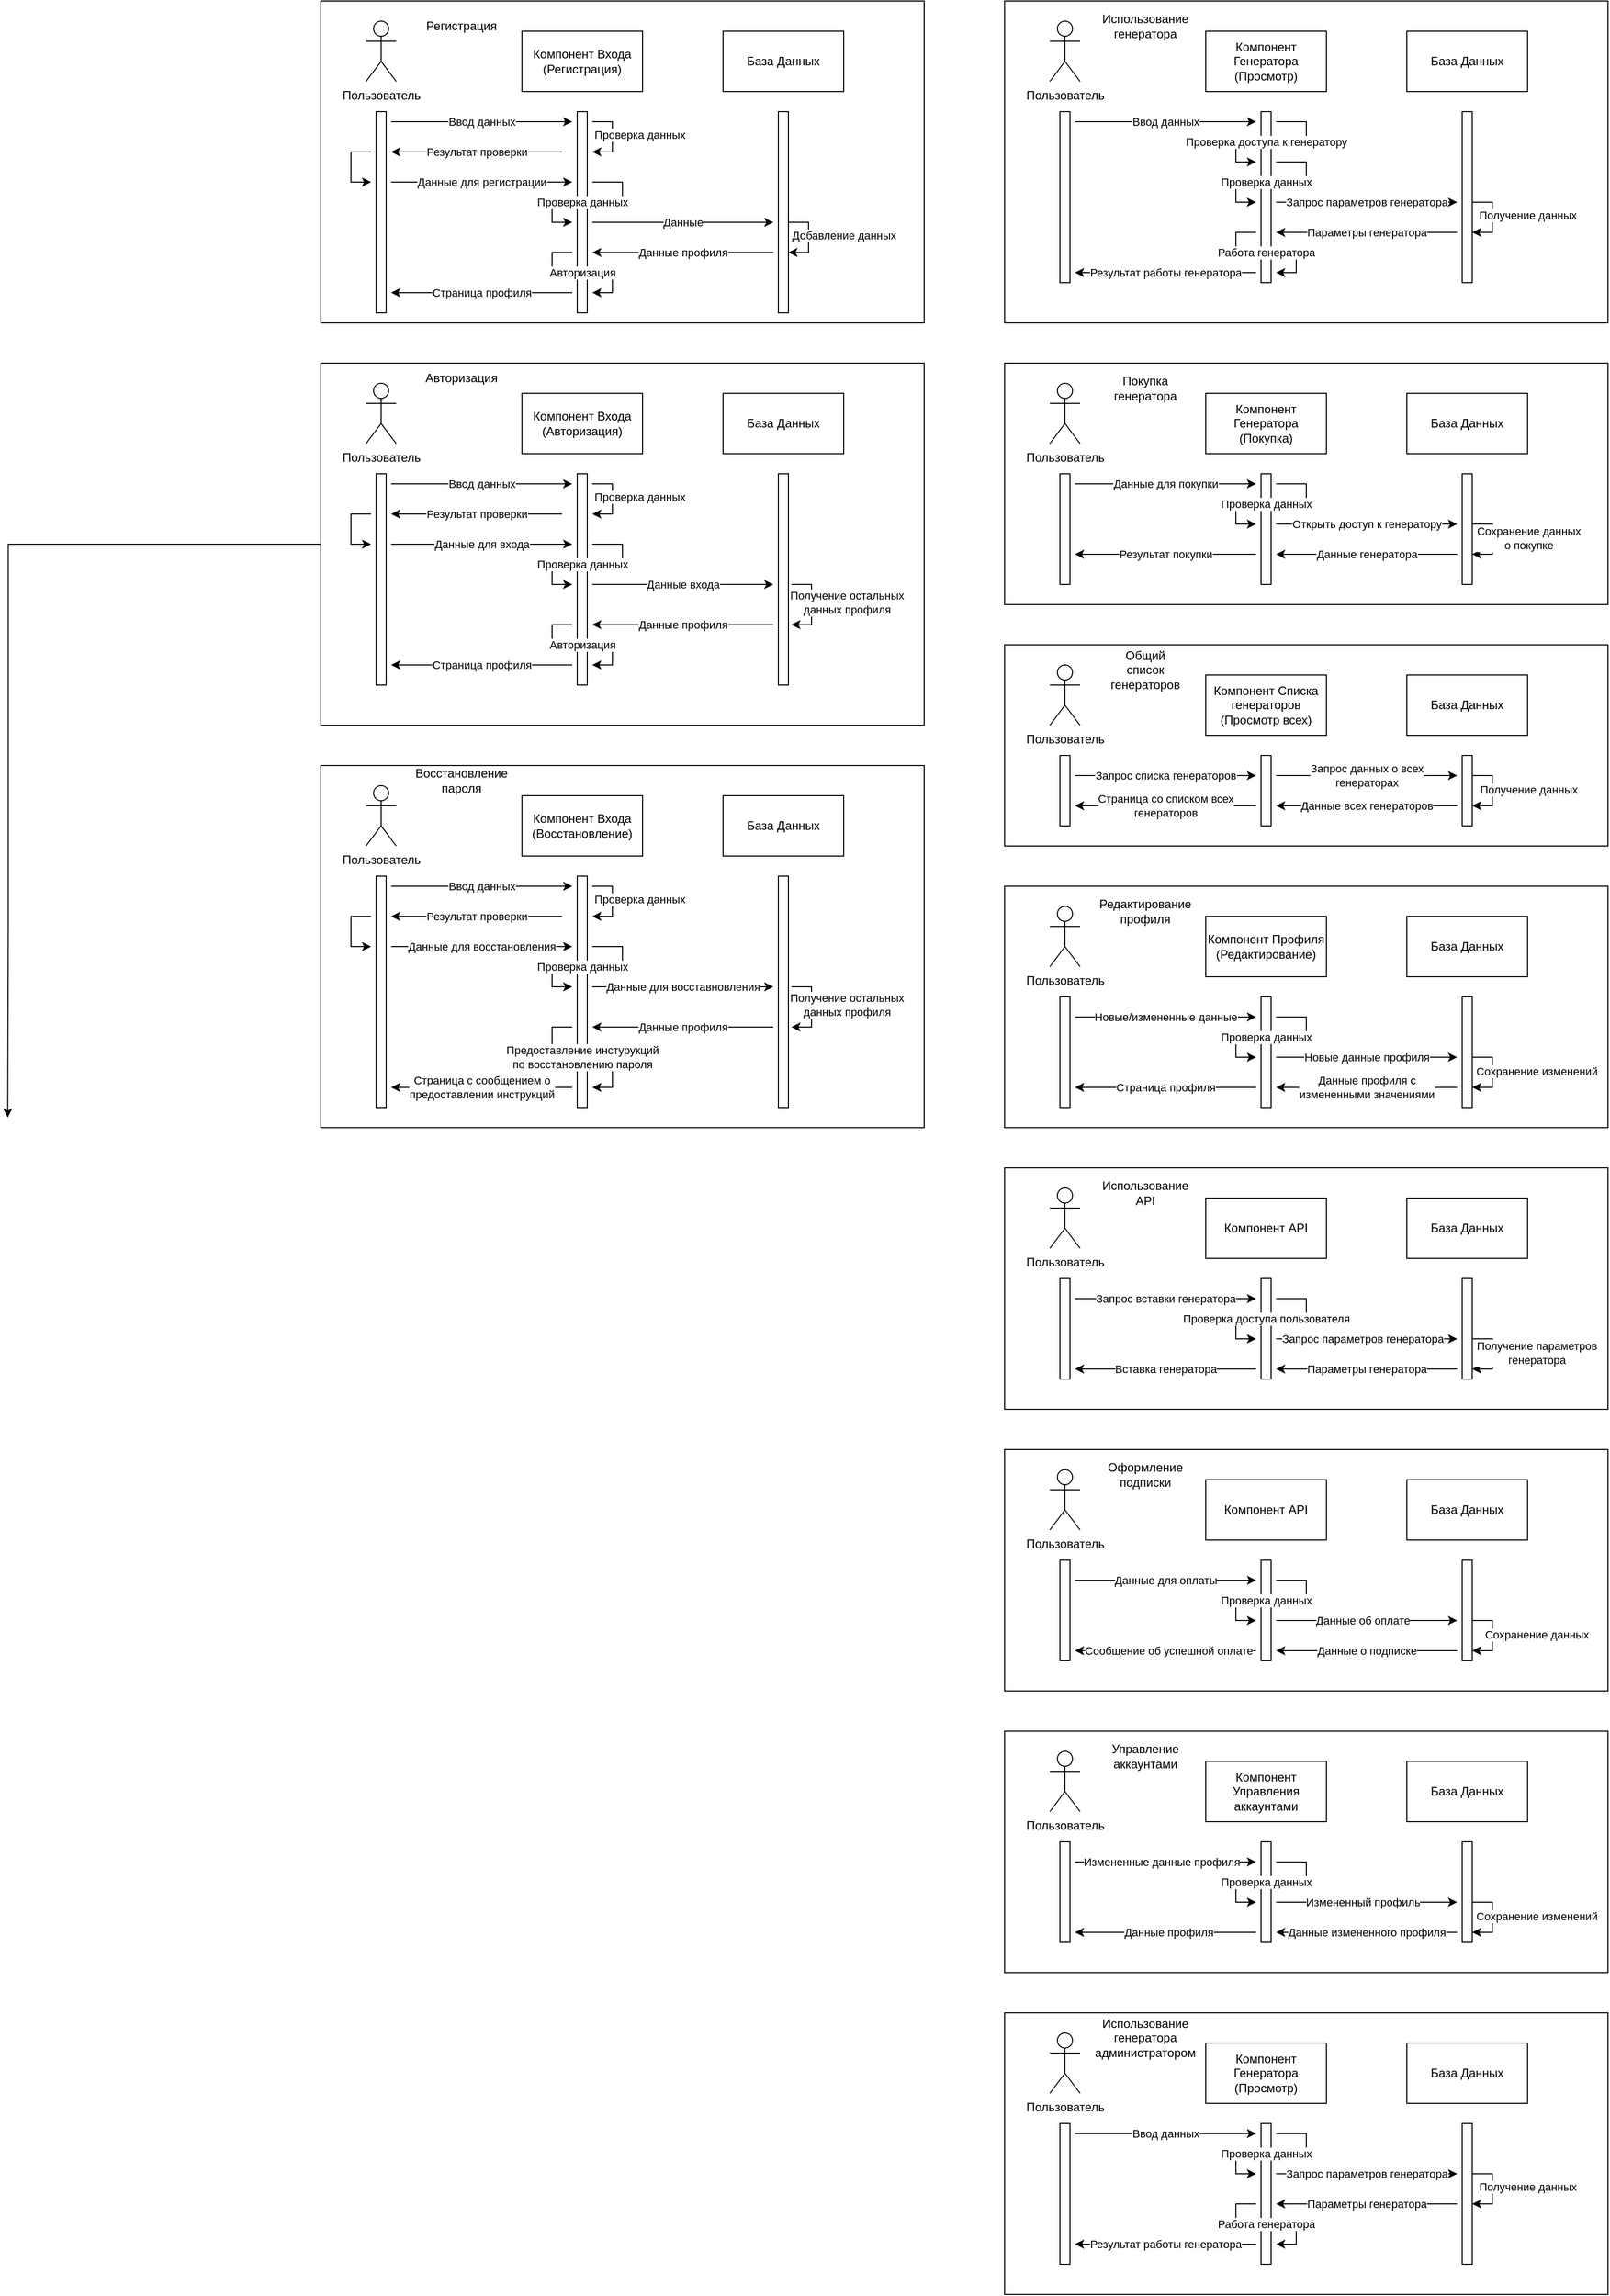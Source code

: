 <mxfile version="17.4.2" type="device"><diagram id="N3y6X8F_3pMNxECGd1Wg" name="Page-1"><mxGraphModel dx="1839" dy="544" grid="1" gridSize="10" guides="1" tooltips="1" connect="1" arrows="1" fold="1" page="1" pageScale="1" pageWidth="850" pageHeight="1100" math="0" shadow="0"><root><mxCell id="0"/><mxCell id="1" parent="0"/><mxCell id="42OPfH6J8jw1HaXNY0h3-43" value="" style="rounded=0;whiteSpace=wrap;html=1;" parent="1" vertex="1"><mxGeometry y="760" width="600" height="360" as="geometry"/></mxCell><mxCell id="4PQsZORwAGR7z9I_tKoc-88" style="edgeStyle=orthogonalEdgeStyle;rounded=0;orthogonalLoop=1;jettySize=auto;html=1;" edge="1" parent="1" source="42OPfH6J8jw1HaXNY0h3-20"><mxGeometry relative="1" as="geometry"><mxPoint x="-311.333" y="1110" as="targetPoint"/></mxGeometry></mxCell><mxCell id="42OPfH6J8jw1HaXNY0h3-20" value="" style="rounded=0;whiteSpace=wrap;html=1;" parent="1" vertex="1"><mxGeometry y="360" width="600" height="360" as="geometry"/></mxCell><mxCell id="42OPfH6J8jw1HaXNY0h3-7" value="" style="rounded=0;whiteSpace=wrap;html=1;" parent="1" vertex="1"><mxGeometry width="600" height="320" as="geometry"/></mxCell><mxCell id="3yTvDWksJrXvDdEzycyD-7" value="Пользователь" style="shape=umlActor;verticalLabelPosition=bottom;verticalAlign=top;html=1;outlineConnect=0;" parent="1" vertex="1"><mxGeometry x="45" y="20" width="30" height="60" as="geometry"/></mxCell><mxCell id="3yTvDWksJrXvDdEzycyD-9" value="Компонент Входа&lt;br&gt;(Регистрация)" style="rounded=0;whiteSpace=wrap;html=1;" parent="1" vertex="1"><mxGeometry x="200" y="30" width="120" height="60" as="geometry"/></mxCell><mxCell id="3yTvDWksJrXvDdEzycyD-12" value="База Данных" style="rounded=0;whiteSpace=wrap;html=1;" parent="1" vertex="1"><mxGeometry x="400" y="30" width="120" height="60" as="geometry"/></mxCell><mxCell id="3yTvDWksJrXvDdEzycyD-13" value="" style="rounded=0;whiteSpace=wrap;html=1;" parent="1" vertex="1"><mxGeometry x="255" y="110" width="10" height="200" as="geometry"/></mxCell><mxCell id="3yTvDWksJrXvDdEzycyD-16" value="" style="rounded=0;whiteSpace=wrap;html=1;" parent="1" vertex="1"><mxGeometry x="455" y="110" width="10" height="200" as="geometry"/></mxCell><mxCell id="3yTvDWksJrXvDdEzycyD-19" value="Ввод данных" style="endArrow=classic;html=1;rounded=0;" parent="1" edge="1"><mxGeometry width="50" height="50" relative="1" as="geometry"><mxPoint x="70" y="120" as="sourcePoint"/><mxPoint x="250" y="120" as="targetPoint"/></mxGeometry></mxCell><mxCell id="3yTvDWksJrXvDdEzycyD-22" value="Проверка данных" style="endArrow=classic;html=1;rounded=0;" parent="1" edge="1"><mxGeometry x="-0.057" y="27" width="50" height="50" relative="1" as="geometry"><mxPoint x="270" y="120" as="sourcePoint"/><mxPoint x="270" y="150" as="targetPoint"/><Array as="points"><mxPoint x="290" y="120"/><mxPoint x="290" y="150"/></Array><mxPoint as="offset"/></mxGeometry></mxCell><mxCell id="3yTvDWksJrXvDdEzycyD-23" value="Результат проверки" style="endArrow=classic;html=1;rounded=0;" parent="1" edge="1"><mxGeometry width="50" height="50" relative="1" as="geometry"><mxPoint x="240" y="150" as="sourcePoint"/><mxPoint x="70" y="150" as="targetPoint"/></mxGeometry></mxCell><mxCell id="3yTvDWksJrXvDdEzycyD-24" value="Данные для регистрации" style="endArrow=classic;html=1;rounded=0;" parent="1" edge="1"><mxGeometry width="50" height="50" relative="1" as="geometry"><mxPoint x="70" y="180" as="sourcePoint"/><mxPoint x="250" y="180" as="targetPoint"/></mxGeometry></mxCell><mxCell id="3yTvDWksJrXvDdEzycyD-25" value="" style="endArrow=classic;html=1;rounded=0;" parent="1" edge="1"><mxGeometry width="50" height="50" relative="1" as="geometry"><mxPoint x="50" y="150" as="sourcePoint"/><mxPoint x="50" y="180" as="targetPoint"/><Array as="points"><mxPoint x="30" y="150"/><mxPoint x="30" y="180"/></Array></mxGeometry></mxCell><mxCell id="3yTvDWksJrXvDdEzycyD-27" value="Данные" style="endArrow=classic;html=1;rounded=0;" parent="1" edge="1"><mxGeometry width="50" height="50" relative="1" as="geometry"><mxPoint x="270" y="220" as="sourcePoint"/><mxPoint x="450" y="220" as="targetPoint"/></mxGeometry></mxCell><mxCell id="3yTvDWksJrXvDdEzycyD-28" value="Проверка данных" style="endArrow=classic;html=1;rounded=0;" parent="1" edge="1"><mxGeometry x="0.125" width="50" height="50" relative="1" as="geometry"><mxPoint x="270" y="180" as="sourcePoint"/><mxPoint x="250" y="220" as="targetPoint"/><Array as="points"><mxPoint x="300" y="180"/><mxPoint x="300" y="200"/><mxPoint x="230" y="200"/><mxPoint x="230" y="220"/></Array><mxPoint as="offset"/></mxGeometry></mxCell><mxCell id="3yTvDWksJrXvDdEzycyD-30" value="Добавление данных" style="endArrow=classic;html=1;rounded=0;" parent="1" edge="1"><mxGeometry x="-0.057" y="35" width="50" height="50" relative="1" as="geometry"><mxPoint x="465" y="220.0" as="sourcePoint"/><mxPoint x="465" y="250" as="targetPoint"/><Array as="points"><mxPoint x="485" y="220"/><mxPoint x="485" y="250"/></Array><mxPoint as="offset"/></mxGeometry></mxCell><mxCell id="3yTvDWksJrXvDdEzycyD-31" value="Данные профиля" style="endArrow=classic;html=1;rounded=0;" parent="1" edge="1"><mxGeometry width="50" height="50" relative="1" as="geometry"><mxPoint x="450" y="250" as="sourcePoint"/><mxPoint x="270" y="250" as="targetPoint"/></mxGeometry></mxCell><mxCell id="3yTvDWksJrXvDdEzycyD-35" value="Авторизация" style="endArrow=classic;html=1;rounded=0;" parent="1" edge="1"><mxGeometry width="50" height="50" relative="1" as="geometry"><mxPoint x="250" y="250" as="sourcePoint"/><mxPoint x="270" y="290" as="targetPoint"/><Array as="points"><mxPoint x="230" y="250"/><mxPoint x="230" y="270"/><mxPoint x="290" y="270"/><mxPoint x="290" y="290"/></Array><mxPoint as="offset"/></mxGeometry></mxCell><mxCell id="3yTvDWksJrXvDdEzycyD-39" value="Страница профиля" style="endArrow=classic;html=1;rounded=0;" parent="1" edge="1"><mxGeometry width="50" height="50" relative="1" as="geometry"><mxPoint x="250" y="290" as="sourcePoint"/><mxPoint x="70" y="290" as="targetPoint"/></mxGeometry></mxCell><mxCell id="3yTvDWksJrXvDdEzycyD-40" value="" style="rounded=0;whiteSpace=wrap;html=1;" parent="1" vertex="1"><mxGeometry x="55" y="110" width="10" height="200" as="geometry"/></mxCell><mxCell id="42OPfH6J8jw1HaXNY0h3-1" value="Пользователь" style="shape=umlActor;verticalLabelPosition=bottom;verticalAlign=top;html=1;outlineConnect=0;" parent="1" vertex="1"><mxGeometry x="45" y="380" width="30" height="60" as="geometry"/></mxCell><mxCell id="42OPfH6J8jw1HaXNY0h3-2" value="Компонент Входа&lt;br&gt;(Авторизация)" style="rounded=0;whiteSpace=wrap;html=1;" parent="1" vertex="1"><mxGeometry x="200" y="390" width="120" height="60" as="geometry"/></mxCell><mxCell id="42OPfH6J8jw1HaXNY0h3-3" value="База Данных" style="rounded=0;whiteSpace=wrap;html=1;" parent="1" vertex="1"><mxGeometry x="400" y="390" width="120" height="60" as="geometry"/></mxCell><mxCell id="42OPfH6J8jw1HaXNY0h3-4" value="" style="rounded=0;whiteSpace=wrap;html=1;" parent="1" vertex="1"><mxGeometry x="455" y="470" width="10" height="210" as="geometry"/></mxCell><mxCell id="42OPfH6J8jw1HaXNY0h3-5" value="" style="rounded=0;whiteSpace=wrap;html=1;" parent="1" vertex="1"><mxGeometry x="255" y="470" width="10" height="210" as="geometry"/></mxCell><mxCell id="42OPfH6J8jw1HaXNY0h3-6" value="" style="rounded=0;whiteSpace=wrap;html=1;" parent="1" vertex="1"><mxGeometry x="55" y="470" width="10" height="210" as="geometry"/></mxCell><mxCell id="42OPfH6J8jw1HaXNY0h3-8" value="Регистрация" style="text;html=1;strokeColor=none;fillColor=none;align=center;verticalAlign=middle;whiteSpace=wrap;rounded=0;" parent="1" vertex="1"><mxGeometry x="110" y="10" width="60" height="30" as="geometry"/></mxCell><mxCell id="42OPfH6J8jw1HaXNY0h3-10" value="Авторизация" style="text;html=1;strokeColor=none;fillColor=none;align=center;verticalAlign=middle;whiteSpace=wrap;rounded=0;" parent="1" vertex="1"><mxGeometry x="110" y="360" width="60" height="30" as="geometry"/></mxCell><mxCell id="42OPfH6J8jw1HaXNY0h3-11" value="Ввод данных" style="endArrow=classic;html=1;rounded=0;" parent="1" edge="1"><mxGeometry width="50" height="50" relative="1" as="geometry"><mxPoint x="70" y="480" as="sourcePoint"/><mxPoint x="250.0" y="480" as="targetPoint"/></mxGeometry></mxCell><mxCell id="42OPfH6J8jw1HaXNY0h3-12" value="Проверка данных" style="endArrow=classic;html=1;rounded=0;" parent="1" edge="1"><mxGeometry x="-0.057" y="27" width="50" height="50" relative="1" as="geometry"><mxPoint x="270" y="480" as="sourcePoint"/><mxPoint x="270" y="510" as="targetPoint"/><Array as="points"><mxPoint x="290" y="480"/><mxPoint x="290" y="510"/></Array><mxPoint as="offset"/></mxGeometry></mxCell><mxCell id="42OPfH6J8jw1HaXNY0h3-13" value="Результат проверки" style="endArrow=classic;html=1;rounded=0;" parent="1" edge="1"><mxGeometry width="50" height="50" relative="1" as="geometry"><mxPoint x="240" y="510" as="sourcePoint"/><mxPoint x="70" y="510" as="targetPoint"/></mxGeometry></mxCell><mxCell id="42OPfH6J8jw1HaXNY0h3-14" value="" style="endArrow=classic;html=1;rounded=0;" parent="1" edge="1"><mxGeometry width="50" height="50" relative="1" as="geometry"><mxPoint x="50" y="510" as="sourcePoint"/><mxPoint x="50" y="540" as="targetPoint"/><Array as="points"><mxPoint x="30" y="510"/><mxPoint x="30" y="540"/></Array></mxGeometry></mxCell><mxCell id="42OPfH6J8jw1HaXNY0h3-15" value="Данные для входа" style="endArrow=classic;html=1;rounded=0;" parent="1" edge="1"><mxGeometry width="50" height="50" relative="1" as="geometry"><mxPoint x="70" y="540" as="sourcePoint"/><mxPoint x="250" y="540" as="targetPoint"/></mxGeometry></mxCell><mxCell id="42OPfH6J8jw1HaXNY0h3-16" value="Проверка данных" style="endArrow=classic;html=1;rounded=0;" parent="1" edge="1"><mxGeometry x="0.125" width="50" height="50" relative="1" as="geometry"><mxPoint x="270" y="540" as="sourcePoint"/><mxPoint x="250" y="580" as="targetPoint"/><Array as="points"><mxPoint x="300" y="540"/><mxPoint x="300" y="560"/><mxPoint x="230" y="560"/><mxPoint x="230" y="580"/></Array><mxPoint as="offset"/></mxGeometry></mxCell><mxCell id="42OPfH6J8jw1HaXNY0h3-17" value="Данные входа" style="endArrow=classic;html=1;rounded=0;" parent="1" edge="1"><mxGeometry width="50" height="50" relative="1" as="geometry"><mxPoint x="270" y="580" as="sourcePoint"/><mxPoint x="450" y="580" as="targetPoint"/></mxGeometry></mxCell><mxCell id="42OPfH6J8jw1HaXNY0h3-18" value="Получение остальных&lt;br&gt;данных профиля" style="endArrow=classic;html=1;rounded=0;" parent="1" edge="1"><mxGeometry x="-0.057" y="35" width="50" height="50" relative="1" as="geometry"><mxPoint x="468" y="580" as="sourcePoint"/><mxPoint x="468" y="620" as="targetPoint"/><Array as="points"><mxPoint x="488" y="580"/><mxPoint x="488" y="620"/></Array><mxPoint as="offset"/></mxGeometry></mxCell><mxCell id="42OPfH6J8jw1HaXNY0h3-21" value="Данные профиля" style="endArrow=classic;html=1;rounded=0;" parent="1" edge="1"><mxGeometry width="50" height="50" relative="1" as="geometry"><mxPoint x="450" y="620" as="sourcePoint"/><mxPoint x="270" y="620" as="targetPoint"/></mxGeometry></mxCell><mxCell id="42OPfH6J8jw1HaXNY0h3-22" value="Авторизация" style="endArrow=classic;html=1;rounded=0;" parent="1" edge="1"><mxGeometry width="50" height="50" relative="1" as="geometry"><mxPoint x="250" y="620" as="sourcePoint"/><mxPoint x="270" y="660" as="targetPoint"/><Array as="points"><mxPoint x="230" y="620"/><mxPoint x="230" y="640"/><mxPoint x="290" y="640"/><mxPoint x="290" y="660"/></Array><mxPoint as="offset"/></mxGeometry></mxCell><mxCell id="42OPfH6J8jw1HaXNY0h3-23" value="Страница профиля" style="endArrow=classic;html=1;rounded=0;" parent="1" edge="1"><mxGeometry width="50" height="50" relative="1" as="geometry"><mxPoint x="250" y="660" as="sourcePoint"/><mxPoint x="70" y="660" as="targetPoint"/></mxGeometry></mxCell><mxCell id="42OPfH6J8jw1HaXNY0h3-25" value="Пользователь" style="shape=umlActor;verticalLabelPosition=bottom;verticalAlign=top;html=1;outlineConnect=0;" parent="1" vertex="1"><mxGeometry x="45" y="780" width="30" height="60" as="geometry"/></mxCell><mxCell id="42OPfH6J8jw1HaXNY0h3-26" value="Компонент Входа&lt;br&gt;(Восстановление)" style="rounded=0;whiteSpace=wrap;html=1;" parent="1" vertex="1"><mxGeometry x="200" y="790" width="120" height="60" as="geometry"/></mxCell><mxCell id="42OPfH6J8jw1HaXNY0h3-27" value="База Данных" style="rounded=0;whiteSpace=wrap;html=1;" parent="1" vertex="1"><mxGeometry x="400" y="790" width="120" height="60" as="geometry"/></mxCell><mxCell id="42OPfH6J8jw1HaXNY0h3-28" value="" style="rounded=0;whiteSpace=wrap;html=1;" parent="1" vertex="1"><mxGeometry x="455" y="870" width="10" height="230" as="geometry"/></mxCell><mxCell id="42OPfH6J8jw1HaXNY0h3-29" value="" style="rounded=0;whiteSpace=wrap;html=1;" parent="1" vertex="1"><mxGeometry x="255" y="870" width="10" height="230" as="geometry"/></mxCell><mxCell id="42OPfH6J8jw1HaXNY0h3-30" value="" style="rounded=0;whiteSpace=wrap;html=1;" parent="1" vertex="1"><mxGeometry x="55" y="870" width="10" height="230" as="geometry"/></mxCell><mxCell id="42OPfH6J8jw1HaXNY0h3-31" value="Восстановление&lt;br&gt;пароля" style="text;html=1;strokeColor=none;fillColor=none;align=center;verticalAlign=middle;whiteSpace=wrap;rounded=0;" parent="1" vertex="1"><mxGeometry x="110" y="760" width="60" height="30" as="geometry"/></mxCell><mxCell id="42OPfH6J8jw1HaXNY0h3-32" value="Ввод данных" style="endArrow=classic;html=1;rounded=0;" parent="1" edge="1"><mxGeometry width="50" height="50" relative="1" as="geometry"><mxPoint x="70" y="880" as="sourcePoint"/><mxPoint x="250" y="880" as="targetPoint"/></mxGeometry></mxCell><mxCell id="42OPfH6J8jw1HaXNY0h3-33" value="Проверка данных" style="endArrow=classic;html=1;rounded=0;" parent="1" edge="1"><mxGeometry x="-0.057" y="27" width="50" height="50" relative="1" as="geometry"><mxPoint x="270" y="880" as="sourcePoint"/><mxPoint x="270" y="910" as="targetPoint"/><Array as="points"><mxPoint x="290" y="880"/><mxPoint x="290" y="910"/></Array><mxPoint as="offset"/></mxGeometry></mxCell><mxCell id="42OPfH6J8jw1HaXNY0h3-34" value="Результат проверки" style="endArrow=classic;html=1;rounded=0;" parent="1" edge="1"><mxGeometry width="50" height="50" relative="1" as="geometry"><mxPoint x="240" y="910" as="sourcePoint"/><mxPoint x="70" y="910" as="targetPoint"/></mxGeometry></mxCell><mxCell id="42OPfH6J8jw1HaXNY0h3-35" value="" style="endArrow=classic;html=1;rounded=0;" parent="1" edge="1"><mxGeometry width="50" height="50" relative="1" as="geometry"><mxPoint x="50" y="910" as="sourcePoint"/><mxPoint x="50" y="940" as="targetPoint"/><Array as="points"><mxPoint x="30" y="910"/><mxPoint x="30" y="940"/></Array></mxGeometry></mxCell><mxCell id="42OPfH6J8jw1HaXNY0h3-36" value="Данные для восстановления" style="endArrow=classic;html=1;rounded=0;" parent="1" edge="1"><mxGeometry width="50" height="50" relative="1" as="geometry"><mxPoint x="70" y="940" as="sourcePoint"/><mxPoint x="250" y="940" as="targetPoint"/></mxGeometry></mxCell><mxCell id="42OPfH6J8jw1HaXNY0h3-37" value="Проверка данных" style="endArrow=classic;html=1;rounded=0;" parent="1" edge="1"><mxGeometry x="0.125" width="50" height="50" relative="1" as="geometry"><mxPoint x="270" y="940" as="sourcePoint"/><mxPoint x="250" y="980" as="targetPoint"/><Array as="points"><mxPoint x="300" y="940"/><mxPoint x="300" y="960"/><mxPoint x="230" y="960"/><mxPoint x="230" y="980"/></Array><mxPoint as="offset"/></mxGeometry></mxCell><mxCell id="42OPfH6J8jw1HaXNY0h3-38" value="Данные для восставновления" style="endArrow=classic;html=1;rounded=0;" parent="1" edge="1"><mxGeometry width="50" height="50" relative="1" as="geometry"><mxPoint x="270" y="980" as="sourcePoint"/><mxPoint x="450" y="980" as="targetPoint"/></mxGeometry></mxCell><mxCell id="42OPfH6J8jw1HaXNY0h3-39" value="Получение остальных&lt;br&gt;данных профиля" style="endArrow=classic;html=1;rounded=0;" parent="1" edge="1"><mxGeometry x="-0.057" y="35" width="50" height="50" relative="1" as="geometry"><mxPoint x="468.0" y="980" as="sourcePoint"/><mxPoint x="468.0" y="1020" as="targetPoint"/><Array as="points"><mxPoint x="488" y="980"/><mxPoint x="488" y="1020"/></Array><mxPoint as="offset"/></mxGeometry></mxCell><mxCell id="42OPfH6J8jw1HaXNY0h3-40" value="Данные профиля" style="endArrow=classic;html=1;rounded=0;" parent="1" edge="1"><mxGeometry width="50" height="50" relative="1" as="geometry"><mxPoint x="450" y="1020" as="sourcePoint"/><mxPoint x="270" y="1020" as="targetPoint"/></mxGeometry></mxCell><mxCell id="42OPfH6J8jw1HaXNY0h3-41" value="Предоставление инстурукций &lt;br&gt;по восстановлению пароля" style="endArrow=classic;html=1;rounded=0;" parent="1" edge="1"><mxGeometry width="50" height="50" relative="1" as="geometry"><mxPoint x="250" y="1020" as="sourcePoint"/><mxPoint x="270" y="1080" as="targetPoint"/><Array as="points"><mxPoint x="230" y="1020"/><mxPoint x="230" y="1050"/><mxPoint x="290" y="1050"/><mxPoint x="290" y="1080"/></Array><mxPoint as="offset"/></mxGeometry></mxCell><mxCell id="42OPfH6J8jw1HaXNY0h3-42" value="Страница с сообщением о&lt;br&gt;предоставлении инструкций" style="endArrow=classic;html=1;rounded=0;" parent="1" edge="1"><mxGeometry width="50" height="50" relative="1" as="geometry"><mxPoint x="250" y="1080" as="sourcePoint"/><mxPoint x="70" y="1080" as="targetPoint"/></mxGeometry></mxCell><mxCell id="42OPfH6J8jw1HaXNY0h3-44" value="" style="rounded=0;whiteSpace=wrap;html=1;" parent="1" vertex="1"><mxGeometry x="680" width="600" height="320" as="geometry"/></mxCell><mxCell id="42OPfH6J8jw1HaXNY0h3-45" value="Пользователь" style="shape=umlActor;verticalLabelPosition=bottom;verticalAlign=top;html=1;outlineConnect=0;" parent="1" vertex="1"><mxGeometry x="725" y="20" width="30" height="60" as="geometry"/></mxCell><mxCell id="42OPfH6J8jw1HaXNY0h3-46" value="Компонент Генератора&lt;br&gt;(Просмотр)" style="rounded=0;whiteSpace=wrap;html=1;" parent="1" vertex="1"><mxGeometry x="880" y="30" width="120" height="60" as="geometry"/></mxCell><mxCell id="42OPfH6J8jw1HaXNY0h3-47" value="База Данных" style="rounded=0;whiteSpace=wrap;html=1;" parent="1" vertex="1"><mxGeometry x="1080" y="30" width="120" height="60" as="geometry"/></mxCell><mxCell id="42OPfH6J8jw1HaXNY0h3-48" value="" style="rounded=0;whiteSpace=wrap;html=1;" parent="1" vertex="1"><mxGeometry x="935" y="110" width="10" height="170" as="geometry"/></mxCell><mxCell id="42OPfH6J8jw1HaXNY0h3-49" value="" style="rounded=0;whiteSpace=wrap;html=1;" parent="1" vertex="1"><mxGeometry x="1135" y="110" width="10" height="170" as="geometry"/></mxCell><mxCell id="42OPfH6J8jw1HaXNY0h3-50" value="Ввод данных" style="endArrow=classic;html=1;rounded=0;" parent="1" edge="1"><mxGeometry width="50" height="50" relative="1" as="geometry"><mxPoint x="750" y="120" as="sourcePoint"/><mxPoint x="930" y="120" as="targetPoint"/></mxGeometry></mxCell><mxCell id="42OPfH6J8jw1HaXNY0h3-55" value="Запрос параметров генератора" style="endArrow=classic;html=1;rounded=0;" parent="1" edge="1"><mxGeometry width="50" height="50" relative="1" as="geometry"><mxPoint x="950" y="200" as="sourcePoint"/><mxPoint x="1130" y="200" as="targetPoint"/></mxGeometry></mxCell><mxCell id="42OPfH6J8jw1HaXNY0h3-56" value="Проверка доступа к генератору" style="endArrow=classic;html=1;rounded=0;" parent="1" edge="1"><mxGeometry x="0.125" width="50" height="50" relative="1" as="geometry"><mxPoint x="950" y="120" as="sourcePoint"/><mxPoint x="930" y="160" as="targetPoint"/><Array as="points"><mxPoint x="980" y="120"/><mxPoint x="980" y="140"/><mxPoint x="910" y="140"/><mxPoint x="910" y="160"/></Array><mxPoint as="offset"/></mxGeometry></mxCell><mxCell id="42OPfH6J8jw1HaXNY0h3-57" value="Получение данных" style="endArrow=classic;html=1;rounded=0;" parent="1" edge="1"><mxGeometry x="-0.057" y="35" width="50" height="50" relative="1" as="geometry"><mxPoint x="1145" y="200" as="sourcePoint"/><mxPoint x="1145" y="230" as="targetPoint"/><Array as="points"><mxPoint x="1165" y="200"/><mxPoint x="1165" y="230"/></Array><mxPoint as="offset"/></mxGeometry></mxCell><mxCell id="42OPfH6J8jw1HaXNY0h3-58" value="Параметры генератора" style="endArrow=classic;html=1;rounded=0;" parent="1" edge="1"><mxGeometry width="50" height="50" relative="1" as="geometry"><mxPoint x="1130" y="230" as="sourcePoint"/><mxPoint x="950" y="230" as="targetPoint"/></mxGeometry></mxCell><mxCell id="42OPfH6J8jw1HaXNY0h3-59" value="Работа генератора" style="endArrow=classic;html=1;rounded=0;" parent="1" edge="1"><mxGeometry width="50" height="50" relative="1" as="geometry"><mxPoint x="930" y="230" as="sourcePoint"/><mxPoint x="950" y="270" as="targetPoint"/><Array as="points"><mxPoint x="910" y="230"/><mxPoint x="910" y="250"/><mxPoint x="970" y="250"/><mxPoint x="970" y="270"/></Array><mxPoint as="offset"/></mxGeometry></mxCell><mxCell id="42OPfH6J8jw1HaXNY0h3-60" value="Результат работы генератора" style="endArrow=classic;html=1;rounded=0;" parent="1" edge="1"><mxGeometry width="50" height="50" relative="1" as="geometry"><mxPoint x="930" y="270" as="sourcePoint"/><mxPoint x="750" y="270" as="targetPoint"/></mxGeometry></mxCell><mxCell id="42OPfH6J8jw1HaXNY0h3-61" value="" style="rounded=0;whiteSpace=wrap;html=1;" parent="1" vertex="1"><mxGeometry x="735" y="110" width="10" height="170" as="geometry"/></mxCell><mxCell id="42OPfH6J8jw1HaXNY0h3-62" value="Использование&lt;br&gt;генератора" style="text;html=1;strokeColor=none;fillColor=none;align=center;verticalAlign=middle;whiteSpace=wrap;rounded=0;" parent="1" vertex="1"><mxGeometry x="790" y="10" width="60" height="30" as="geometry"/></mxCell><mxCell id="42OPfH6J8jw1HaXNY0h3-64" value="" style="rounded=0;whiteSpace=wrap;html=1;" parent="1" vertex="1"><mxGeometry x="680" y="360" width="600" height="240" as="geometry"/></mxCell><mxCell id="42OPfH6J8jw1HaXNY0h3-65" value="Пользователь" style="shape=umlActor;verticalLabelPosition=bottom;verticalAlign=top;html=1;outlineConnect=0;" parent="1" vertex="1"><mxGeometry x="725" y="380" width="30" height="60" as="geometry"/></mxCell><mxCell id="42OPfH6J8jw1HaXNY0h3-66" value="Компонент Генератора&lt;br&gt;(Покупка)" style="rounded=0;whiteSpace=wrap;html=1;" parent="1" vertex="1"><mxGeometry x="880" y="390" width="120" height="60" as="geometry"/></mxCell><mxCell id="42OPfH6J8jw1HaXNY0h3-67" value="База Данных" style="rounded=0;whiteSpace=wrap;html=1;" parent="1" vertex="1"><mxGeometry x="1080" y="390" width="120" height="60" as="geometry"/></mxCell><mxCell id="42OPfH6J8jw1HaXNY0h3-68" value="" style="rounded=0;whiteSpace=wrap;html=1;" parent="1" vertex="1"><mxGeometry x="935" y="470" width="10" height="110" as="geometry"/></mxCell><mxCell id="42OPfH6J8jw1HaXNY0h3-69" value="" style="rounded=0;whiteSpace=wrap;html=1;" parent="1" vertex="1"><mxGeometry x="1135" y="470" width="10" height="110" as="geometry"/></mxCell><mxCell id="42OPfH6J8jw1HaXNY0h3-70" value="Данные для покупки" style="endArrow=classic;html=1;rounded=0;" parent="1" edge="1"><mxGeometry width="50" height="50" relative="1" as="geometry"><mxPoint x="750" y="480" as="sourcePoint"/><mxPoint x="930" y="480" as="targetPoint"/></mxGeometry></mxCell><mxCell id="42OPfH6J8jw1HaXNY0h3-71" value="Открыть доступ к генератору" style="endArrow=classic;html=1;rounded=0;" parent="1" edge="1"><mxGeometry width="50" height="50" relative="1" as="geometry"><mxPoint x="950" y="520" as="sourcePoint"/><mxPoint x="1130" y="520" as="targetPoint"/></mxGeometry></mxCell><mxCell id="42OPfH6J8jw1HaXNY0h3-72" value="Проверка данных" style="endArrow=classic;html=1;rounded=0;" parent="1" edge="1"><mxGeometry x="0.125" width="50" height="50" relative="1" as="geometry"><mxPoint x="950" y="480" as="sourcePoint"/><mxPoint x="930" y="520" as="targetPoint"/><Array as="points"><mxPoint x="980" y="480"/><mxPoint x="980" y="500"/><mxPoint x="910" y="500"/><mxPoint x="910" y="520"/></Array><mxPoint as="offset"/></mxGeometry></mxCell><mxCell id="42OPfH6J8jw1HaXNY0h3-73" value="Сохранение данных &lt;br&gt;о покупке" style="endArrow=classic;html=1;rounded=0;" parent="1" edge="1"><mxGeometry x="-0.029" y="36" width="50" height="50" relative="1" as="geometry"><mxPoint x="1145" y="520" as="sourcePoint"/><mxPoint x="1145" y="550" as="targetPoint"/><Array as="points"><mxPoint x="1165" y="520"/><mxPoint x="1165" y="550"/></Array><mxPoint as="offset"/></mxGeometry></mxCell><mxCell id="42OPfH6J8jw1HaXNY0h3-74" value="Данные генератора" style="endArrow=classic;html=1;rounded=0;" parent="1" edge="1"><mxGeometry width="50" height="50" relative="1" as="geometry"><mxPoint x="1130" y="550" as="sourcePoint"/><mxPoint x="950" y="550" as="targetPoint"/><Array as="points"><mxPoint x="1040" y="550"/></Array></mxGeometry></mxCell><mxCell id="42OPfH6J8jw1HaXNY0h3-76" value="Результат покупки" style="endArrow=classic;html=1;rounded=0;" parent="1" edge="1"><mxGeometry width="50" height="50" relative="1" as="geometry"><mxPoint x="930" y="550" as="sourcePoint"/><mxPoint x="750" y="550" as="targetPoint"/></mxGeometry></mxCell><mxCell id="42OPfH6J8jw1HaXNY0h3-77" value="" style="rounded=0;whiteSpace=wrap;html=1;" parent="1" vertex="1"><mxGeometry x="735" y="470" width="10" height="110" as="geometry"/></mxCell><mxCell id="42OPfH6J8jw1HaXNY0h3-78" value="Покупка&lt;br&gt;генератора" style="text;html=1;strokeColor=none;fillColor=none;align=center;verticalAlign=middle;whiteSpace=wrap;rounded=0;" parent="1" vertex="1"><mxGeometry x="790" y="370" width="60" height="30" as="geometry"/></mxCell><mxCell id="42OPfH6J8jw1HaXNY0h3-79" value="" style="rounded=0;whiteSpace=wrap;html=1;" parent="1" vertex="1"><mxGeometry x="680" y="640" width="600" height="200" as="geometry"/></mxCell><mxCell id="42OPfH6J8jw1HaXNY0h3-80" value="Пользователь" style="shape=umlActor;verticalLabelPosition=bottom;verticalAlign=top;html=1;outlineConnect=0;" parent="1" vertex="1"><mxGeometry x="725" y="660" width="30" height="60" as="geometry"/></mxCell><mxCell id="42OPfH6J8jw1HaXNY0h3-81" value="Компонент Списка генераторов&lt;br&gt;(Просмотр всех)" style="rounded=0;whiteSpace=wrap;html=1;" parent="1" vertex="1"><mxGeometry x="880" y="670" width="120" height="60" as="geometry"/></mxCell><mxCell id="42OPfH6J8jw1HaXNY0h3-82" value="База Данных" style="rounded=0;whiteSpace=wrap;html=1;" parent="1" vertex="1"><mxGeometry x="1080" y="670" width="120" height="60" as="geometry"/></mxCell><mxCell id="42OPfH6J8jw1HaXNY0h3-83" value="" style="rounded=0;whiteSpace=wrap;html=1;" parent="1" vertex="1"><mxGeometry x="935" y="750" width="10" height="70" as="geometry"/></mxCell><mxCell id="42OPfH6J8jw1HaXNY0h3-84" value="" style="rounded=0;whiteSpace=wrap;html=1;" parent="1" vertex="1"><mxGeometry x="1135" y="750" width="10" height="70" as="geometry"/></mxCell><mxCell id="42OPfH6J8jw1HaXNY0h3-85" value="Запрос списка генераторов" style="endArrow=classic;html=1;rounded=0;" parent="1" edge="1"><mxGeometry width="50" height="50" relative="1" as="geometry"><mxPoint x="750" y="770" as="sourcePoint"/><mxPoint x="930" y="770" as="targetPoint"/></mxGeometry></mxCell><mxCell id="42OPfH6J8jw1HaXNY0h3-86" value="Запрос данных о всех&lt;br&gt;генераторах" style="endArrow=classic;html=1;rounded=0;" parent="1" edge="1"><mxGeometry width="50" height="50" relative="1" as="geometry"><mxPoint x="950" y="770" as="sourcePoint"/><mxPoint x="1130" y="770" as="targetPoint"/></mxGeometry></mxCell><mxCell id="42OPfH6J8jw1HaXNY0h3-88" value="Получение данных" style="endArrow=classic;html=1;rounded=0;" parent="1" edge="1"><mxGeometry x="-0.029" y="36" width="50" height="50" relative="1" as="geometry"><mxPoint x="1145" y="770" as="sourcePoint"/><mxPoint x="1145" y="800" as="targetPoint"/><Array as="points"><mxPoint x="1165" y="770"/><mxPoint x="1165" y="800"/></Array><mxPoint as="offset"/></mxGeometry></mxCell><mxCell id="42OPfH6J8jw1HaXNY0h3-89" value="Данные всех генераторов" style="endArrow=classic;html=1;rounded=0;" parent="1" edge="1"><mxGeometry width="50" height="50" relative="1" as="geometry"><mxPoint x="1130" y="800" as="sourcePoint"/><mxPoint x="950" y="800" as="targetPoint"/><Array as="points"><mxPoint x="1040" y="800"/></Array></mxGeometry></mxCell><mxCell id="42OPfH6J8jw1HaXNY0h3-90" value="Страница со списком всех&lt;br&gt;генераторов" style="endArrow=classic;html=1;rounded=0;" parent="1" edge="1"><mxGeometry width="50" height="50" relative="1" as="geometry"><mxPoint x="930" y="800" as="sourcePoint"/><mxPoint x="750" y="800" as="targetPoint"/></mxGeometry></mxCell><mxCell id="42OPfH6J8jw1HaXNY0h3-91" value="" style="rounded=0;whiteSpace=wrap;html=1;" parent="1" vertex="1"><mxGeometry x="735" y="750" width="10" height="70" as="geometry"/></mxCell><mxCell id="42OPfH6J8jw1HaXNY0h3-92" value="Общий список генераторов" style="text;html=1;strokeColor=none;fillColor=none;align=center;verticalAlign=middle;whiteSpace=wrap;rounded=0;" parent="1" vertex="1"><mxGeometry x="790" y="650" width="60" height="30" as="geometry"/></mxCell><mxCell id="4PQsZORwAGR7z9I_tKoc-1" value="" style="rounded=0;whiteSpace=wrap;html=1;" vertex="1" parent="1"><mxGeometry x="680" y="880" width="600" height="240" as="geometry"/></mxCell><mxCell id="4PQsZORwAGR7z9I_tKoc-2" value="Пользователь" style="shape=umlActor;verticalLabelPosition=bottom;verticalAlign=top;html=1;outlineConnect=0;" vertex="1" parent="1"><mxGeometry x="725" y="900" width="30" height="60" as="geometry"/></mxCell><mxCell id="4PQsZORwAGR7z9I_tKoc-3" value="Компонент Профиля&lt;br&gt;(Редактирование)" style="rounded=0;whiteSpace=wrap;html=1;" vertex="1" parent="1"><mxGeometry x="880" y="910" width="120" height="60" as="geometry"/></mxCell><mxCell id="4PQsZORwAGR7z9I_tKoc-4" value="База Данных" style="rounded=0;whiteSpace=wrap;html=1;" vertex="1" parent="1"><mxGeometry x="1080" y="910" width="120" height="60" as="geometry"/></mxCell><mxCell id="4PQsZORwAGR7z9I_tKoc-5" value="" style="rounded=0;whiteSpace=wrap;html=1;" vertex="1" parent="1"><mxGeometry x="935" y="990" width="10" height="110" as="geometry"/></mxCell><mxCell id="4PQsZORwAGR7z9I_tKoc-6" value="" style="rounded=0;whiteSpace=wrap;html=1;" vertex="1" parent="1"><mxGeometry x="1135" y="990" width="10" height="110" as="geometry"/></mxCell><mxCell id="4PQsZORwAGR7z9I_tKoc-7" value="Новые/измененные данные" style="endArrow=classic;html=1;rounded=0;" edge="1" parent="1"><mxGeometry width="50" height="50" relative="1" as="geometry"><mxPoint x="750" y="1010.0" as="sourcePoint"/><mxPoint x="930" y="1010.0" as="targetPoint"/></mxGeometry></mxCell><mxCell id="4PQsZORwAGR7z9I_tKoc-8" value="Новые данные профиля" style="endArrow=classic;html=1;rounded=0;" edge="1" parent="1"><mxGeometry width="50" height="50" relative="1" as="geometry"><mxPoint x="950" y="1050.0" as="sourcePoint"/><mxPoint x="1130" y="1050.0" as="targetPoint"/></mxGeometry></mxCell><mxCell id="4PQsZORwAGR7z9I_tKoc-9" value="Сохранение изменений" style="endArrow=classic;html=1;rounded=0;" edge="1" parent="1"><mxGeometry x="-0.029" y="44" width="50" height="50" relative="1" as="geometry"><mxPoint x="1145" y="1050.0" as="sourcePoint"/><mxPoint x="1145" y="1080.0" as="targetPoint"/><Array as="points"><mxPoint x="1165" y="1050"/><mxPoint x="1165" y="1080"/></Array><mxPoint as="offset"/></mxGeometry></mxCell><mxCell id="4PQsZORwAGR7z9I_tKoc-10" value="Данные профиля с&lt;br&gt;измененными значениями" style="endArrow=classic;html=1;rounded=0;" edge="1" parent="1"><mxGeometry width="50" height="50" relative="1" as="geometry"><mxPoint x="1130" y="1080.0" as="sourcePoint"/><mxPoint x="950" y="1080.0" as="targetPoint"/><Array as="points"><mxPoint x="1040" y="1080"/></Array></mxGeometry></mxCell><mxCell id="4PQsZORwAGR7z9I_tKoc-11" value="Страница профиля" style="endArrow=classic;html=1;rounded=0;" edge="1" parent="1"><mxGeometry width="50" height="50" relative="1" as="geometry"><mxPoint x="930" y="1080.0" as="sourcePoint"/><mxPoint x="750" y="1080.0" as="targetPoint"/></mxGeometry></mxCell><mxCell id="4PQsZORwAGR7z9I_tKoc-12" value="" style="rounded=0;whiteSpace=wrap;html=1;" vertex="1" parent="1"><mxGeometry x="735" y="990" width="10" height="110" as="geometry"/></mxCell><mxCell id="4PQsZORwAGR7z9I_tKoc-13" value="Редактирование профиля" style="text;html=1;strokeColor=none;fillColor=none;align=center;verticalAlign=middle;whiteSpace=wrap;rounded=0;" vertex="1" parent="1"><mxGeometry x="790" y="890" width="60" height="30" as="geometry"/></mxCell><mxCell id="4PQsZORwAGR7z9I_tKoc-14" value="" style="rounded=0;whiteSpace=wrap;html=1;" vertex="1" parent="1"><mxGeometry x="680" y="1160" width="600" height="240" as="geometry"/></mxCell><mxCell id="4PQsZORwAGR7z9I_tKoc-15" value="Пользователь" style="shape=umlActor;verticalLabelPosition=bottom;verticalAlign=top;html=1;outlineConnect=0;" vertex="1" parent="1"><mxGeometry x="725" y="1180" width="30" height="60" as="geometry"/></mxCell><mxCell id="4PQsZORwAGR7z9I_tKoc-16" value="Компонент API" style="rounded=0;whiteSpace=wrap;html=1;" vertex="1" parent="1"><mxGeometry x="880" y="1190" width="120" height="60" as="geometry"/></mxCell><mxCell id="4PQsZORwAGR7z9I_tKoc-17" value="База Данных" style="rounded=0;whiteSpace=wrap;html=1;" vertex="1" parent="1"><mxGeometry x="1080" y="1190" width="120" height="60" as="geometry"/></mxCell><mxCell id="4PQsZORwAGR7z9I_tKoc-18" value="" style="rounded=0;whiteSpace=wrap;html=1;" vertex="1" parent="1"><mxGeometry x="935" y="1270" width="10" height="100" as="geometry"/></mxCell><mxCell id="4PQsZORwAGR7z9I_tKoc-19" value="" style="rounded=0;whiteSpace=wrap;html=1;" vertex="1" parent="1"><mxGeometry x="1135" y="1270" width="10" height="100" as="geometry"/></mxCell><mxCell id="4PQsZORwAGR7z9I_tKoc-20" value="Запрос вставки генератора" style="endArrow=classic;html=1;rounded=0;" edge="1" parent="1"><mxGeometry width="50" height="50" relative="1" as="geometry"><mxPoint x="750" y="1290.0" as="sourcePoint"/><mxPoint x="930" y="1290.0" as="targetPoint"/></mxGeometry></mxCell><mxCell id="4PQsZORwAGR7z9I_tKoc-21" value="Запрос параметров генератора" style="endArrow=classic;html=1;rounded=0;" edge="1" parent="1"><mxGeometry x="-0.044" width="50" height="50" relative="1" as="geometry"><mxPoint x="950" y="1330.0" as="sourcePoint"/><mxPoint x="1130" y="1330.0" as="targetPoint"/><mxPoint as="offset"/></mxGeometry></mxCell><mxCell id="4PQsZORwAGR7z9I_tKoc-22" value="Получение параметров&lt;br&gt;генератора" style="endArrow=classic;html=1;rounded=0;" edge="1" parent="1"><mxGeometry x="-0.029" y="44" width="50" height="50" relative="1" as="geometry"><mxPoint x="1145" y="1330.0" as="sourcePoint"/><mxPoint x="1145" y="1360.0" as="targetPoint"/><Array as="points"><mxPoint x="1165" y="1330"/><mxPoint x="1165" y="1360"/></Array><mxPoint as="offset"/></mxGeometry></mxCell><mxCell id="4PQsZORwAGR7z9I_tKoc-23" value="Параметры генератора" style="endArrow=classic;html=1;rounded=0;" edge="1" parent="1"><mxGeometry width="50" height="50" relative="1" as="geometry"><mxPoint x="1130" y="1360.0" as="sourcePoint"/><mxPoint x="950" y="1360.0" as="targetPoint"/><Array as="points"><mxPoint x="1040" y="1360"/></Array></mxGeometry></mxCell><mxCell id="4PQsZORwAGR7z9I_tKoc-24" value="Вставка генератора" style="endArrow=classic;html=1;rounded=0;" edge="1" parent="1"><mxGeometry width="50" height="50" relative="1" as="geometry"><mxPoint x="930" y="1360.0" as="sourcePoint"/><mxPoint x="750" y="1360.0" as="targetPoint"/></mxGeometry></mxCell><mxCell id="4PQsZORwAGR7z9I_tKoc-25" value="" style="rounded=0;whiteSpace=wrap;html=1;" vertex="1" parent="1"><mxGeometry x="735" y="1270" width="10" height="100" as="geometry"/></mxCell><mxCell id="4PQsZORwAGR7z9I_tKoc-26" value="Использование API" style="text;html=1;strokeColor=none;fillColor=none;align=center;verticalAlign=middle;whiteSpace=wrap;rounded=0;" vertex="1" parent="1"><mxGeometry x="790" y="1170" width="60" height="30" as="geometry"/></mxCell><mxCell id="4PQsZORwAGR7z9I_tKoc-40" value="Проверка доступа пользователя" style="endArrow=classic;html=1;rounded=0;" edge="1" parent="1"><mxGeometry x="0.125" width="50" height="50" relative="1" as="geometry"><mxPoint x="950" y="1290" as="sourcePoint"/><mxPoint x="930" y="1330" as="targetPoint"/><Array as="points"><mxPoint x="980" y="1290"/><mxPoint x="980" y="1310"/><mxPoint x="910" y="1310"/><mxPoint x="910" y="1330"/></Array><mxPoint as="offset"/></mxGeometry></mxCell><mxCell id="4PQsZORwAGR7z9I_tKoc-41" value="Проверка данных" style="endArrow=classic;html=1;rounded=0;" edge="1" parent="1"><mxGeometry x="0.125" width="50" height="50" relative="1" as="geometry"><mxPoint x="950" y="1010.0" as="sourcePoint"/><mxPoint x="930" y="1050" as="targetPoint"/><Array as="points"><mxPoint x="980" y="1010"/><mxPoint x="980" y="1030"/><mxPoint x="910" y="1030"/><mxPoint x="910" y="1050"/></Array><mxPoint as="offset"/></mxGeometry></mxCell><mxCell id="4PQsZORwAGR7z9I_tKoc-42" value="" style="rounded=0;whiteSpace=wrap;html=1;" vertex="1" parent="1"><mxGeometry x="680" y="1440" width="600" height="240" as="geometry"/></mxCell><mxCell id="4PQsZORwAGR7z9I_tKoc-43" value="Пользователь" style="shape=umlActor;verticalLabelPosition=bottom;verticalAlign=top;html=1;outlineConnect=0;" vertex="1" parent="1"><mxGeometry x="725" y="1460" width="30" height="60" as="geometry"/></mxCell><mxCell id="4PQsZORwAGR7z9I_tKoc-44" value="Компонент API" style="rounded=0;whiteSpace=wrap;html=1;" vertex="1" parent="1"><mxGeometry x="880" y="1470" width="120" height="60" as="geometry"/></mxCell><mxCell id="4PQsZORwAGR7z9I_tKoc-45" value="База Данных" style="rounded=0;whiteSpace=wrap;html=1;" vertex="1" parent="1"><mxGeometry x="1080" y="1470" width="120" height="60" as="geometry"/></mxCell><mxCell id="4PQsZORwAGR7z9I_tKoc-46" value="" style="rounded=0;whiteSpace=wrap;html=1;" vertex="1" parent="1"><mxGeometry x="935" y="1550" width="10" height="100" as="geometry"/></mxCell><mxCell id="4PQsZORwAGR7z9I_tKoc-47" value="" style="rounded=0;whiteSpace=wrap;html=1;" vertex="1" parent="1"><mxGeometry x="1135" y="1550" width="10" height="100" as="geometry"/></mxCell><mxCell id="4PQsZORwAGR7z9I_tKoc-48" value="Данные для оплаты" style="endArrow=classic;html=1;rounded=0;" edge="1" parent="1"><mxGeometry width="50" height="50" relative="1" as="geometry"><mxPoint x="750" y="1570.0" as="sourcePoint"/><mxPoint x="930" y="1570.0" as="targetPoint"/></mxGeometry></mxCell><mxCell id="4PQsZORwAGR7z9I_tKoc-49" value="Данные об оплате" style="endArrow=classic;html=1;rounded=0;" edge="1" parent="1"><mxGeometry x="-0.044" width="50" height="50" relative="1" as="geometry"><mxPoint x="950" y="1610.0" as="sourcePoint"/><mxPoint x="1130" y="1610.0" as="targetPoint"/><mxPoint as="offset"/></mxGeometry></mxCell><mxCell id="4PQsZORwAGR7z9I_tKoc-50" value="Сохранение данных" style="endArrow=classic;html=1;rounded=0;" edge="1" parent="1"><mxGeometry x="-0.029" y="44" width="50" height="50" relative="1" as="geometry"><mxPoint x="1145" y="1610.0" as="sourcePoint"/><mxPoint x="1145" y="1640.0" as="targetPoint"/><Array as="points"><mxPoint x="1165" y="1610"/><mxPoint x="1165" y="1640"/></Array><mxPoint as="offset"/></mxGeometry></mxCell><mxCell id="4PQsZORwAGR7z9I_tKoc-51" value="Данные о подписке" style="endArrow=classic;html=1;rounded=0;" edge="1" parent="1"><mxGeometry width="50" height="50" relative="1" as="geometry"><mxPoint x="1130" y="1640.0" as="sourcePoint"/><mxPoint x="950" y="1640.0" as="targetPoint"/><Array as="points"><mxPoint x="1040" y="1640"/></Array></mxGeometry></mxCell><mxCell id="4PQsZORwAGR7z9I_tKoc-52" value="Сообщение об успешной оплате" style="endArrow=classic;html=1;rounded=0;" edge="1" parent="1"><mxGeometry x="-0.033" width="50" height="50" relative="1" as="geometry"><mxPoint x="930" y="1640.0" as="sourcePoint"/><mxPoint x="750" y="1640.0" as="targetPoint"/><mxPoint as="offset"/></mxGeometry></mxCell><mxCell id="4PQsZORwAGR7z9I_tKoc-53" value="" style="rounded=0;whiteSpace=wrap;html=1;" vertex="1" parent="1"><mxGeometry x="735" y="1550" width="10" height="100" as="geometry"/></mxCell><mxCell id="4PQsZORwAGR7z9I_tKoc-54" value="Оформление подписки" style="text;html=1;strokeColor=none;fillColor=none;align=center;verticalAlign=middle;whiteSpace=wrap;rounded=0;" vertex="1" parent="1"><mxGeometry x="790" y="1450" width="60" height="30" as="geometry"/></mxCell><mxCell id="4PQsZORwAGR7z9I_tKoc-55" value="Проверка данных" style="endArrow=classic;html=1;rounded=0;" edge="1" parent="1"><mxGeometry x="0.125" width="50" height="50" relative="1" as="geometry"><mxPoint x="950" y="1570" as="sourcePoint"/><mxPoint x="930" y="1610" as="targetPoint"/><Array as="points"><mxPoint x="980" y="1570"/><mxPoint x="980" y="1590"/><mxPoint x="910" y="1590"/><mxPoint x="910" y="1610"/></Array><mxPoint as="offset"/></mxGeometry></mxCell><mxCell id="4PQsZORwAGR7z9I_tKoc-56" value="" style="rounded=0;whiteSpace=wrap;html=1;" vertex="1" parent="1"><mxGeometry x="680" y="1720" width="600" height="240" as="geometry"/></mxCell><mxCell id="4PQsZORwAGR7z9I_tKoc-57" value="Пользователь" style="shape=umlActor;verticalLabelPosition=bottom;verticalAlign=top;html=1;outlineConnect=0;" vertex="1" parent="1"><mxGeometry x="725" y="1740" width="30" height="60" as="geometry"/></mxCell><mxCell id="4PQsZORwAGR7z9I_tKoc-58" value="Компонент Управления аккаунтами" style="rounded=0;whiteSpace=wrap;html=1;" vertex="1" parent="1"><mxGeometry x="880" y="1750" width="120" height="60" as="geometry"/></mxCell><mxCell id="4PQsZORwAGR7z9I_tKoc-59" value="База Данных" style="rounded=0;whiteSpace=wrap;html=1;" vertex="1" parent="1"><mxGeometry x="1080" y="1750" width="120" height="60" as="geometry"/></mxCell><mxCell id="4PQsZORwAGR7z9I_tKoc-60" value="" style="rounded=0;whiteSpace=wrap;html=1;" vertex="1" parent="1"><mxGeometry x="935" y="1830" width="10" height="100" as="geometry"/></mxCell><mxCell id="4PQsZORwAGR7z9I_tKoc-61" value="" style="rounded=0;whiteSpace=wrap;html=1;" vertex="1" parent="1"><mxGeometry x="1135" y="1830" width="10" height="100" as="geometry"/></mxCell><mxCell id="4PQsZORwAGR7z9I_tKoc-62" value="Измененные данные профиля" style="endArrow=classic;html=1;rounded=0;" edge="1" parent="1"><mxGeometry x="-0.044" width="50" height="50" relative="1" as="geometry"><mxPoint x="750" y="1850" as="sourcePoint"/><mxPoint x="930" y="1850" as="targetPoint"/><mxPoint as="offset"/></mxGeometry></mxCell><mxCell id="4PQsZORwAGR7z9I_tKoc-63" value="Измененный профиль" style="endArrow=classic;html=1;rounded=0;" edge="1" parent="1"><mxGeometry x="-0.044" width="50" height="50" relative="1" as="geometry"><mxPoint x="950" y="1890" as="sourcePoint"/><mxPoint x="1130" y="1890" as="targetPoint"/><mxPoint as="offset"/></mxGeometry></mxCell><mxCell id="4PQsZORwAGR7z9I_tKoc-64" value="Сохранение изменений" style="endArrow=classic;html=1;rounded=0;" edge="1" parent="1"><mxGeometry x="-0.029" y="44" width="50" height="50" relative="1" as="geometry"><mxPoint x="1145" y="1890" as="sourcePoint"/><mxPoint x="1145" y="1920" as="targetPoint"/><Array as="points"><mxPoint x="1165" y="1890"/><mxPoint x="1165" y="1920"/></Array><mxPoint as="offset"/></mxGeometry></mxCell><mxCell id="4PQsZORwAGR7z9I_tKoc-65" value="Данные измененного профиля" style="endArrow=classic;html=1;rounded=0;" edge="1" parent="1"><mxGeometry width="50" height="50" relative="1" as="geometry"><mxPoint x="1130" y="1920" as="sourcePoint"/><mxPoint x="950" y="1920" as="targetPoint"/><Array as="points"><mxPoint x="1040" y="1920"/></Array></mxGeometry></mxCell><mxCell id="4PQsZORwAGR7z9I_tKoc-66" value="Данные профиля" style="endArrow=classic;html=1;rounded=0;" edge="1" parent="1"><mxGeometry x="-0.033" width="50" height="50" relative="1" as="geometry"><mxPoint x="930" y="1920" as="sourcePoint"/><mxPoint x="750" y="1920" as="targetPoint"/><mxPoint as="offset"/></mxGeometry></mxCell><mxCell id="4PQsZORwAGR7z9I_tKoc-67" value="" style="rounded=0;whiteSpace=wrap;html=1;" vertex="1" parent="1"><mxGeometry x="735" y="1830" width="10" height="100" as="geometry"/></mxCell><mxCell id="4PQsZORwAGR7z9I_tKoc-68" value="Управление аккаунтами" style="text;html=1;strokeColor=none;fillColor=none;align=center;verticalAlign=middle;whiteSpace=wrap;rounded=0;" vertex="1" parent="1"><mxGeometry x="790" y="1730" width="60" height="30" as="geometry"/></mxCell><mxCell id="4PQsZORwAGR7z9I_tKoc-69" value="Проверка данных" style="endArrow=classic;html=1;rounded=0;" edge="1" parent="1"><mxGeometry x="0.125" width="50" height="50" relative="1" as="geometry"><mxPoint x="950" y="1850" as="sourcePoint"/><mxPoint x="930" y="1890" as="targetPoint"/><Array as="points"><mxPoint x="980" y="1850"/><mxPoint x="980" y="1870"/><mxPoint x="910" y="1870"/><mxPoint x="910" y="1890"/></Array><mxPoint as="offset"/></mxGeometry></mxCell><mxCell id="4PQsZORwAGR7z9I_tKoc-70" value="" style="rounded=0;whiteSpace=wrap;html=1;" vertex="1" parent="1"><mxGeometry x="680" y="2000" width="600" height="280" as="geometry"/></mxCell><mxCell id="4PQsZORwAGR7z9I_tKoc-71" value="Пользователь" style="shape=umlActor;verticalLabelPosition=bottom;verticalAlign=top;html=1;outlineConnect=0;" vertex="1" parent="1"><mxGeometry x="725" y="2020" width="30" height="60" as="geometry"/></mxCell><mxCell id="4PQsZORwAGR7z9I_tKoc-72" value="Компонент Генератора&lt;br&gt;(Просмотр)" style="rounded=0;whiteSpace=wrap;html=1;" vertex="1" parent="1"><mxGeometry x="880" y="2030" width="120" height="60" as="geometry"/></mxCell><mxCell id="4PQsZORwAGR7z9I_tKoc-73" value="База Данных" style="rounded=0;whiteSpace=wrap;html=1;" vertex="1" parent="1"><mxGeometry x="1080" y="2030" width="120" height="60" as="geometry"/></mxCell><mxCell id="4PQsZORwAGR7z9I_tKoc-74" value="" style="rounded=0;whiteSpace=wrap;html=1;" vertex="1" parent="1"><mxGeometry x="935" y="2110" width="10" height="140" as="geometry"/></mxCell><mxCell id="4PQsZORwAGR7z9I_tKoc-75" value="" style="rounded=0;whiteSpace=wrap;html=1;" vertex="1" parent="1"><mxGeometry x="1135" y="2110" width="10" height="140" as="geometry"/></mxCell><mxCell id="4PQsZORwAGR7z9I_tKoc-76" value="Ввод данных" style="endArrow=classic;html=1;rounded=0;" edge="1" parent="1"><mxGeometry width="50" height="50" relative="1" as="geometry"><mxPoint x="750" y="2120" as="sourcePoint"/><mxPoint x="930" y="2120" as="targetPoint"/></mxGeometry></mxCell><mxCell id="4PQsZORwAGR7z9I_tKoc-77" value="Запрос параметров генератора" style="endArrow=classic;html=1;rounded=0;" edge="1" parent="1"><mxGeometry width="50" height="50" relative="1" as="geometry"><mxPoint x="950" y="2160" as="sourcePoint"/><mxPoint x="1130" y="2160" as="targetPoint"/></mxGeometry></mxCell><mxCell id="4PQsZORwAGR7z9I_tKoc-78" value="Проверка данных" style="endArrow=classic;html=1;rounded=0;" edge="1" parent="1"><mxGeometry x="0.125" width="50" height="50" relative="1" as="geometry"><mxPoint x="950" y="2120" as="sourcePoint"/><mxPoint x="930" y="2160" as="targetPoint"/><Array as="points"><mxPoint x="980" y="2120"/><mxPoint x="980" y="2140"/><mxPoint x="910" y="2140"/><mxPoint x="910" y="2160"/></Array><mxPoint as="offset"/></mxGeometry></mxCell><mxCell id="4PQsZORwAGR7z9I_tKoc-79" value="Получение данных" style="endArrow=classic;html=1;rounded=0;" edge="1" parent="1"><mxGeometry x="-0.057" y="35" width="50" height="50" relative="1" as="geometry"><mxPoint x="1145" y="2160" as="sourcePoint"/><mxPoint x="1145" y="2190" as="targetPoint"/><Array as="points"><mxPoint x="1165" y="2160"/><mxPoint x="1165" y="2190"/></Array><mxPoint as="offset"/></mxGeometry></mxCell><mxCell id="4PQsZORwAGR7z9I_tKoc-80" value="Параметры генератора" style="endArrow=classic;html=1;rounded=0;" edge="1" parent="1"><mxGeometry width="50" height="50" relative="1" as="geometry"><mxPoint x="1130" y="2190" as="sourcePoint"/><mxPoint x="950" y="2190" as="targetPoint"/></mxGeometry></mxCell><mxCell id="4PQsZORwAGR7z9I_tKoc-81" value="Работа генератора" style="endArrow=classic;html=1;rounded=0;" edge="1" parent="1"><mxGeometry width="50" height="50" relative="1" as="geometry"><mxPoint x="930" y="2190" as="sourcePoint"/><mxPoint x="950" y="2230" as="targetPoint"/><Array as="points"><mxPoint x="910" y="2190"/><mxPoint x="910" y="2210"/><mxPoint x="970" y="2210"/><mxPoint x="970" y="2230"/></Array><mxPoint as="offset"/></mxGeometry></mxCell><mxCell id="4PQsZORwAGR7z9I_tKoc-82" value="Результат работы генератора" style="endArrow=classic;html=1;rounded=0;" edge="1" parent="1"><mxGeometry width="50" height="50" relative="1" as="geometry"><mxPoint x="930" y="2230" as="sourcePoint"/><mxPoint x="750" y="2230" as="targetPoint"/></mxGeometry></mxCell><mxCell id="4PQsZORwAGR7z9I_tKoc-83" value="" style="rounded=0;whiteSpace=wrap;html=1;" vertex="1" parent="1"><mxGeometry x="735" y="2110" width="10" height="140" as="geometry"/></mxCell><mxCell id="4PQsZORwAGR7z9I_tKoc-84" value="Использование генератора администратором" style="text;html=1;strokeColor=none;fillColor=none;align=center;verticalAlign=middle;whiteSpace=wrap;rounded=0;" vertex="1" parent="1"><mxGeometry x="790" y="2010" width="60" height="30" as="geometry"/></mxCell><mxCell id="4PQsZORwAGR7z9I_tKoc-87" value="Проверка данных" style="endArrow=classic;html=1;rounded=0;" edge="1" parent="1"><mxGeometry x="0.125" width="50" height="50" relative="1" as="geometry"><mxPoint x="950" y="160.0" as="sourcePoint"/><mxPoint x="930" y="200" as="targetPoint"/><Array as="points"><mxPoint x="980" y="160"/><mxPoint x="980" y="180"/><mxPoint x="910" y="180"/><mxPoint x="910" y="200"/></Array><mxPoint as="offset"/></mxGeometry></mxCell></root></mxGraphModel></diagram></mxfile>